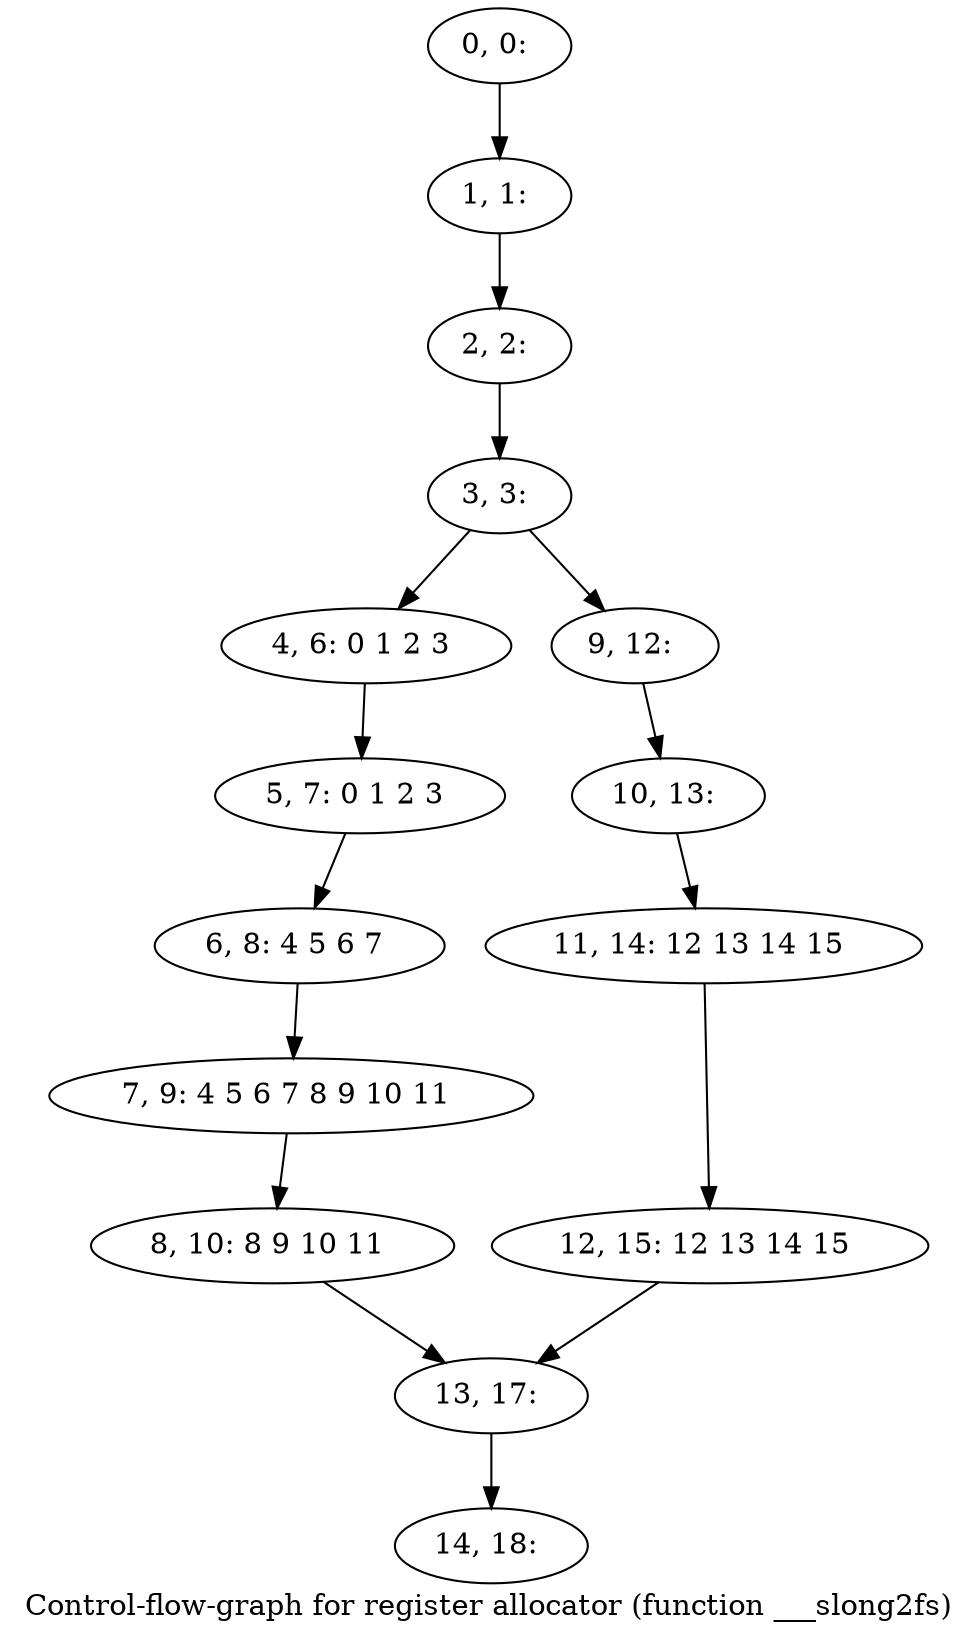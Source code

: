 digraph G {
graph [label="Control-flow-graph for register allocator (function ___slong2fs)"]
0[label="0, 0: "];
1[label="1, 1: "];
2[label="2, 2: "];
3[label="3, 3: "];
4[label="4, 6: 0 1 2 3 "];
5[label="5, 7: 0 1 2 3 "];
6[label="6, 8: 4 5 6 7 "];
7[label="7, 9: 4 5 6 7 8 9 10 11 "];
8[label="8, 10: 8 9 10 11 "];
9[label="9, 12: "];
10[label="10, 13: "];
11[label="11, 14: 12 13 14 15 "];
12[label="12, 15: 12 13 14 15 "];
13[label="13, 17: "];
14[label="14, 18: "];
0->1 ;
1->2 ;
2->3 ;
3->4 ;
3->9 ;
4->5 ;
5->6 ;
6->7 ;
7->8 ;
8->13 ;
9->10 ;
10->11 ;
11->12 ;
12->13 ;
13->14 ;
}
